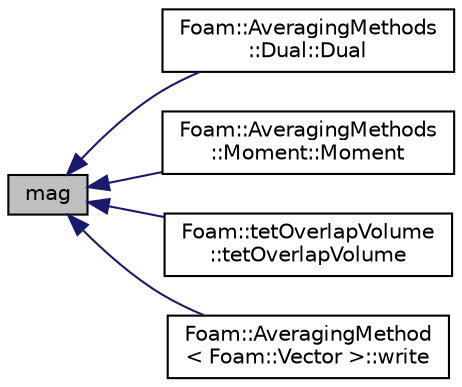 digraph "mag"
{
  bgcolor="transparent";
  edge [fontname="Helvetica",fontsize="10",labelfontname="Helvetica",labelfontsize="10"];
  node [fontname="Helvetica",fontsize="10",shape=record];
  rankdir="LR";
  Node153 [label="mag",height=0.2,width=0.4,color="black", fillcolor="grey75", style="filled", fontcolor="black"];
  Node153 -> Node154 [dir="back",color="midnightblue",fontsize="10",style="solid",fontname="Helvetica"];
  Node154 [label="Foam::AveragingMethods\l::Dual::Dual",height=0.2,width=0.4,color="black",URL="$a25341.html#a4e90e259d050ad479f6e3c6763a1cdf6",tooltip="Constructors. "];
  Node153 -> Node155 [dir="back",color="midnightblue",fontsize="10",style="solid",fontname="Helvetica"];
  Node155 [label="Foam::AveragingMethods\l::Moment::Moment",height=0.2,width=0.4,color="black",URL="$a25345.html#a9aaf777932fca7644bb6f00f3a2b8749",tooltip="Constructors. "];
  Node153 -> Node156 [dir="back",color="midnightblue",fontsize="10",style="solid",fontname="Helvetica"];
  Node156 [label="Foam::tetOverlapVolume\l::tetOverlapVolume",height=0.2,width=0.4,color="black",URL="$a26617.html#ae2687708d7bad92c040a9d6dd6a61f09",tooltip="Null constructor. "];
  Node153 -> Node157 [dir="back",color="midnightblue",fontsize="10",style="solid",fontname="Helvetica"];
  Node157 [label="Foam::AveragingMethod\l\< Foam::Vector \>::write",height=0.2,width=0.4,color="black",URL="$a25025.html#ad48b7b943e88478c15879659cce7aebc",tooltip="Write using setting from DB. "];
}

